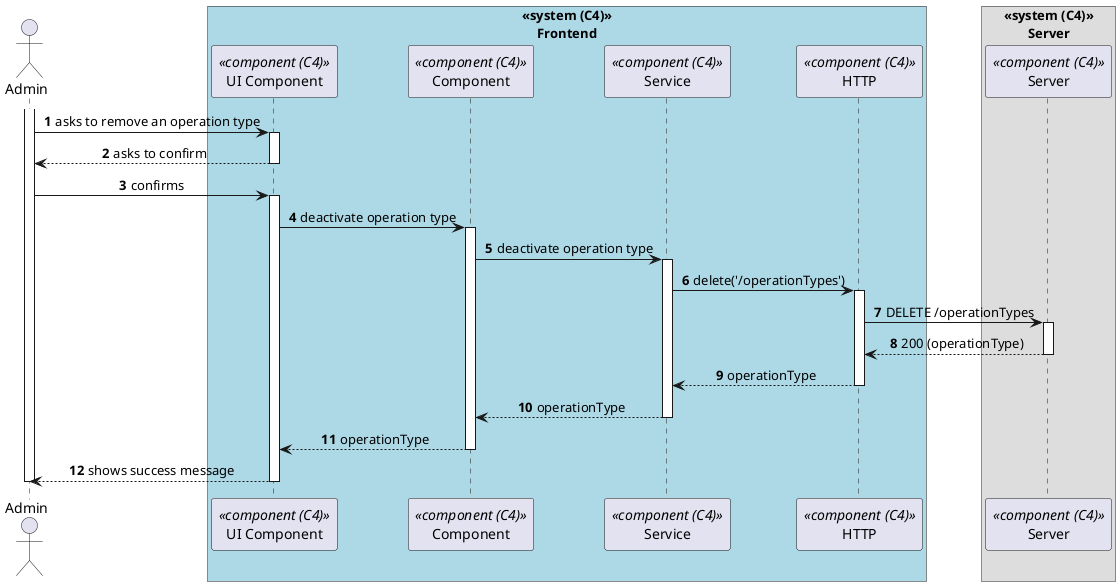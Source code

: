 @startuml process-view
autonumber
skinparam DefaultTextAlignment center
actor Admin as "Admin"
box "<<system (C4)>>\nFrontend"#LightBlue
    participant ComponentUI as "UI Component" <<component (C4)>>
    participant Component as "Component" <<component (C4)>>
    participant SRV as "Service" <<component (C4)>>
    participant HTTP as "HTTP" <<component (C4)>>
end box

box "<<system (C4)>>\nServer"
  participant Server as "Server" <<component (C4)>>
end box

activate Admin
    Admin -> ComponentUI : asks to remove an operation type
    activate ComponentUI
        ComponentUI --> Admin : asks to confirm
    deactivate ComponentUI
    Admin -> ComponentUI : confirms
    activate ComponentUI
        ComponentUI -> Component : deactivate operation type
        activate Component     
            Component -> SRV : deactivate operation type
            activate SRV
                SRV -> HTTP : delete('/operationTypes')
                activate HTTP
                    HTTP -> Server : DELETE /operationTypes
                    activate Server
                        Server --> HTTP : 200 (operationType)
                    deactivate Server
                    HTTP --> SRV : operationType
                deactivate HTTP
                SRV --> Component : operationType
            deactivate SRV
            Component --> ComponentUI : operationType
        deactivate Component
    Admin <-- ComponentUI : shows success message
    deactivate ComponentUI
deactivate Admin

@enduml